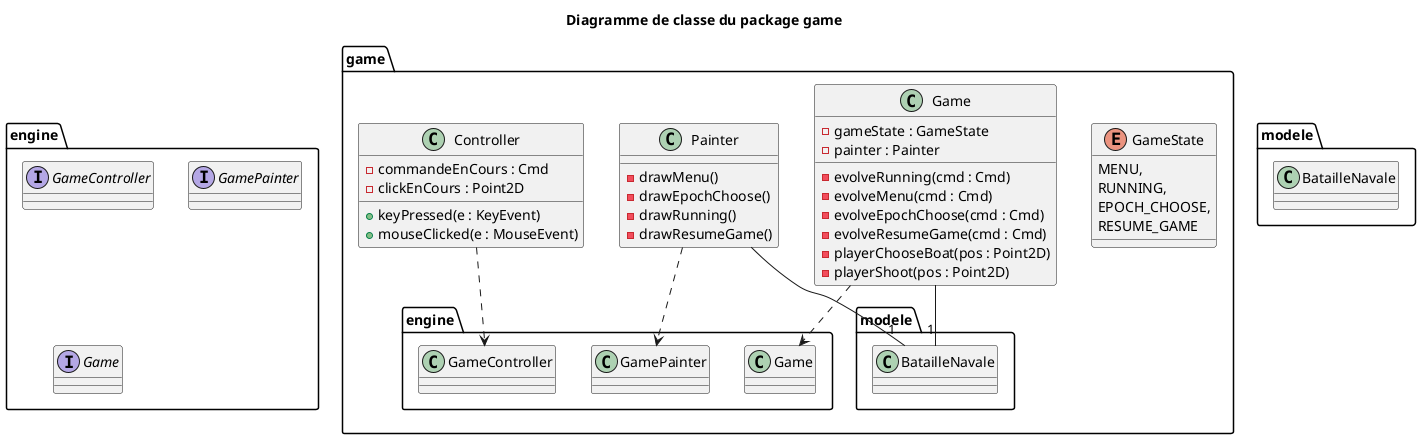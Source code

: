 @startuml

title Diagramme de classe du package game

package game {
    
    enum GameState {
        MENU,
        RUNNING,
        EPOCH_CHOOSE,
        RESUME_GAME
    }

    class Game {
        - gameState : GameState
        - painter : Painter
        - evolveRunning(cmd : Cmd)
        - evolveMenu(cmd : Cmd)
        - evolveEpochChoose(cmd : Cmd)
        - evolveResumeGame(cmd : Cmd)
        - playerChooseBoat(pos : Point2D)
        - playerShoot(pos : Point2D)
    }
    Game --"1" modele.BatailleNavale
    Game ..> engine.Game

    class Painter {
        - drawMenu()
        - drawEpochChoose()
        - drawRunning()
        - drawResumeGame()
    }
    Painter ..> engine.GamePainter
    Painter -- "1" modele.BatailleNavale

    class Controller {
        - commandeEnCours : Cmd
        - clickEnCours : Point2D
        + keyPressed(e : KeyEvent) 
        + mouseClicked(e : MouseEvent)
    }
    Controller ..> engine.GameController

}

package engine {
    interface GameController
    interface GamePainter
    interface Game
}

package modele {
    class BatailleNavale
}

@enduml